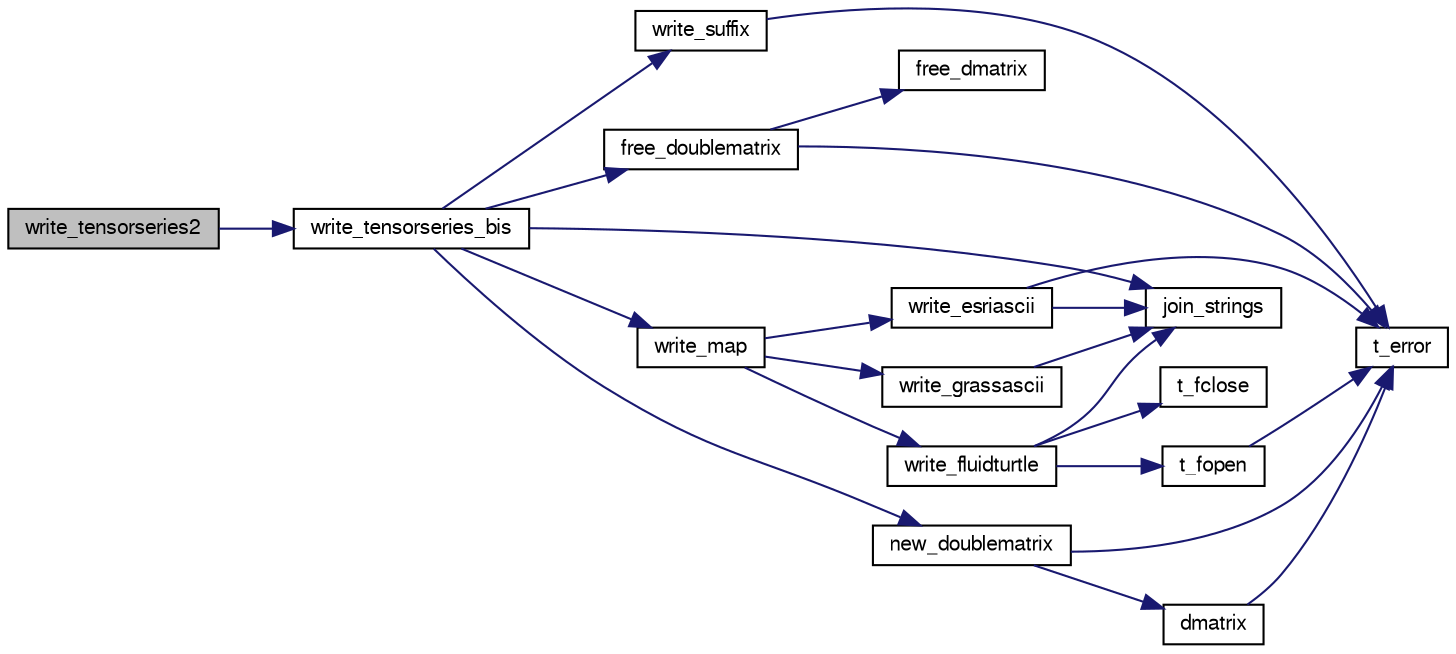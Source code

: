 digraph "write_tensorseries2"
{
  bgcolor="transparent";
  edge [fontname="FreeSans",fontsize="10",labelfontname="FreeSans",labelfontsize="10"];
  node [fontname="FreeSans",fontsize="10",shape=record];
  rankdir="LR";
  Node1 [label="write_tensorseries2",height=0.2,width=0.4,color="black", fillcolor="grey75", style="filled" fontcolor="black"];
  Node1 -> Node2 [color="midnightblue",fontsize="10",style="solid",fontname="FreeSans"];
  Node2 [label="write_tensorseries_bis",height=0.2,width=0.4,color="black",URL="$rw__maps_8c.html#a0bc1df49fc4069ea0f1e1c06993df05a"];
  Node2 -> Node3 [color="midnightblue",fontsize="10",style="solid",fontname="FreeSans"];
  Node3 [label="free_doublematrix",height=0.2,width=0.4,color="black",URL="$alloc_8c.html#aac0db87acf8b9868c36dad0e0a783b4b"];
  Node3 -> Node4 [color="midnightblue",fontsize="10",style="solid",fontname="FreeSans"];
  Node4 [label="t_error",height=0.2,width=0.4,color="black",URL="$error_8c.html#af79ef7c6656ef0f3d2786e2b09c1755f"];
  Node3 -> Node5 [color="midnightblue",fontsize="10",style="solid",fontname="FreeSans"];
  Node5 [label="free_dmatrix",height=0.2,width=0.4,color="black",URL="$alloc_8c.html#ab7162e8c43fd1850725d983ad43631fe"];
  Node2 -> Node6 [color="midnightblue",fontsize="10",style="solid",fontname="FreeSans"];
  Node6 [label="join_strings",height=0.2,width=0.4,color="black",URL="$t__io_8c.html#a253a8608d77781c368033af63485c57f"];
  Node2 -> Node7 [color="midnightblue",fontsize="10",style="solid",fontname="FreeSans"];
  Node7 [label="new_doublematrix",height=0.2,width=0.4,color="black",URL="$alloc_8c.html#a3b21f96183e0428ef02e28072baee562"];
  Node7 -> Node4 [color="midnightblue",fontsize="10",style="solid",fontname="FreeSans"];
  Node7 -> Node8 [color="midnightblue",fontsize="10",style="solid",fontname="FreeSans"];
  Node8 [label="dmatrix",height=0.2,width=0.4,color="black",URL="$alloc_8c.html#ab1a02a50dfbc26318f6bb296731b6f3a"];
  Node8 -> Node4 [color="midnightblue",fontsize="10",style="solid",fontname="FreeSans"];
  Node2 -> Node9 [color="midnightblue",fontsize="10",style="solid",fontname="FreeSans"];
  Node9 [label="write_map",height=0.2,width=0.4,color="black",URL="$rw__maps_8c.html#a90fd5c50a968eb05a3cb6c96367b400c"];
  Node9 -> Node10 [color="midnightblue",fontsize="10",style="solid",fontname="FreeSans"];
  Node10 [label="write_esriascii",height=0.2,width=0.4,color="black",URL="$write__ascii_8c.html#aa78d11872f0249488f9b6a3d520a6366"];
  Node10 -> Node4 [color="midnightblue",fontsize="10",style="solid",fontname="FreeSans"];
  Node10 -> Node6 [color="midnightblue",fontsize="10",style="solid",fontname="FreeSans"];
  Node9 -> Node11 [color="midnightblue",fontsize="10",style="solid",fontname="FreeSans"];
  Node11 [label="write_fluidturtle",height=0.2,width=0.4,color="black",URL="$write__ascii_8c.html#ae04bf5f36bb9a6834fdeaba0916411bd"];
  Node11 -> Node12 [color="midnightblue",fontsize="10",style="solid",fontname="FreeSans"];
  Node12 [label="t_fopen",height=0.2,width=0.4,color="black",URL="$t__io_8c.html#af34ea3bc62c51f24c92b1fd2e9efe91a"];
  Node12 -> Node4 [color="midnightblue",fontsize="10",style="solid",fontname="FreeSans"];
  Node11 -> Node6 [color="midnightblue",fontsize="10",style="solid",fontname="FreeSans"];
  Node11 -> Node13 [color="midnightblue",fontsize="10",style="solid",fontname="FreeSans"];
  Node13 [label="t_fclose",height=0.2,width=0.4,color="black",URL="$t__io_8c.html#afa95931383ff96048d6ec32f685a5f98"];
  Node9 -> Node14 [color="midnightblue",fontsize="10",style="solid",fontname="FreeSans"];
  Node14 [label="write_grassascii",height=0.2,width=0.4,color="black",URL="$write__ascii_8c.html#a89a50d4656229e59809b7b02044e1db6"];
  Node14 -> Node6 [color="midnightblue",fontsize="10",style="solid",fontname="FreeSans"];
  Node2 -> Node15 [color="midnightblue",fontsize="10",style="solid",fontname="FreeSans"];
  Node15 [label="write_suffix",height=0.2,width=0.4,color="black",URL="$rw__maps_8c.html#a489086e13f03df8adbba716e0a6877ae"];
  Node15 -> Node4 [color="midnightblue",fontsize="10",style="solid",fontname="FreeSans"];
}
